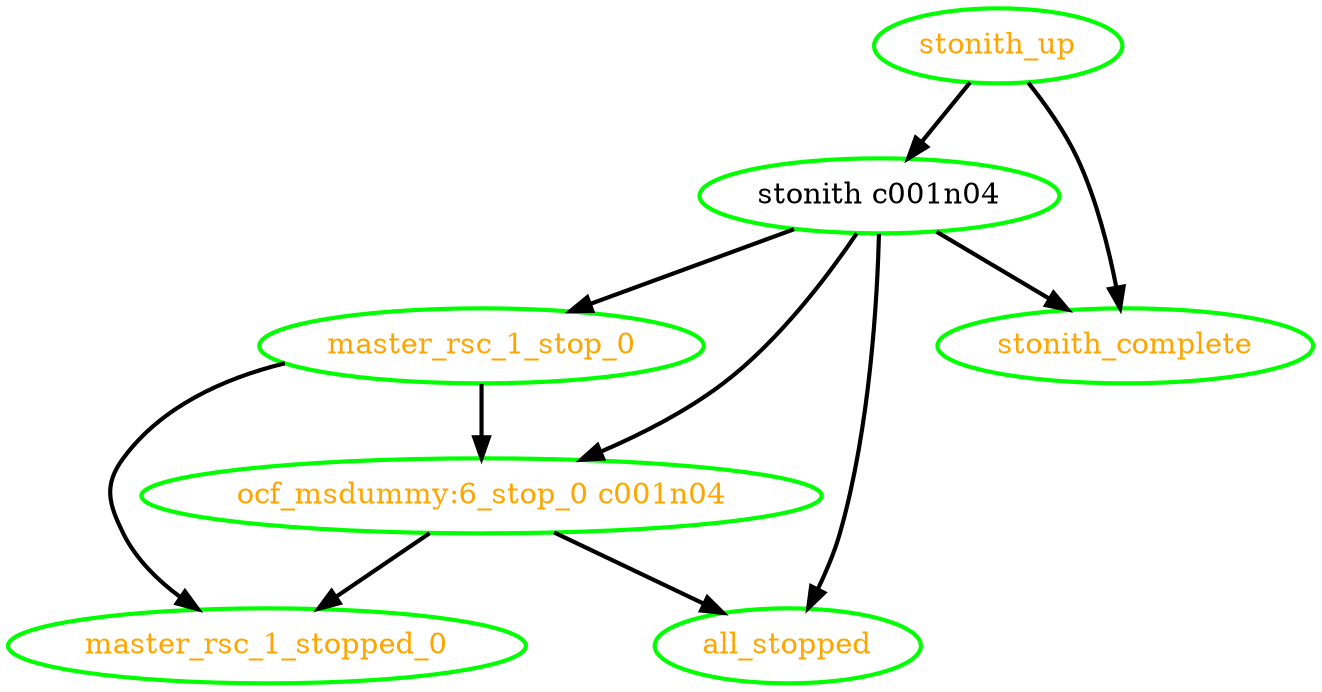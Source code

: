  digraph "g" {
"all_stopped" [ style=bold color="green" fontcolor="orange" ]
"master_rsc_1_stop_0" -> "master_rsc_1_stopped_0" [ style = bold]
"master_rsc_1_stop_0" -> "ocf_msdummy:6_stop_0 c001n04" [ style = bold]
"master_rsc_1_stop_0" [ style=bold color="green" fontcolor="orange" ]
"master_rsc_1_stopped_0" [ style=bold color="green" fontcolor="orange" ]
"ocf_msdummy:6_stop_0 c001n04" -> "all_stopped" [ style = bold]
"ocf_msdummy:6_stop_0 c001n04" -> "master_rsc_1_stopped_0" [ style = bold]
"ocf_msdummy:6_stop_0 c001n04" [ style=bold color="green" fontcolor="orange" ]
"stonith c001n04" -> "all_stopped" [ style = bold]
"stonith c001n04" -> "master_rsc_1_stop_0" [ style = bold]
"stonith c001n04" -> "ocf_msdummy:6_stop_0 c001n04" [ style = bold]
"stonith c001n04" -> "stonith_complete" [ style = bold]
"stonith c001n04" [ style=bold color="green" fontcolor="black" ]
"stonith_complete" [ style=bold color="green" fontcolor="orange" ]
"stonith_up" -> "stonith c001n04" [ style = bold]
"stonith_up" -> "stonith_complete" [ style = bold]
"stonith_up" [ style=bold color="green" fontcolor="orange" ]
}
